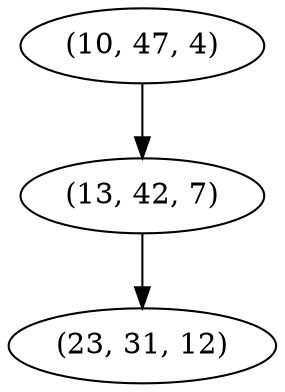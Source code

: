 digraph tree {
    "(10, 47, 4)";
    "(13, 42, 7)";
    "(23, 31, 12)";
    "(10, 47, 4)" -> "(13, 42, 7)";
    "(13, 42, 7)" -> "(23, 31, 12)";
}
